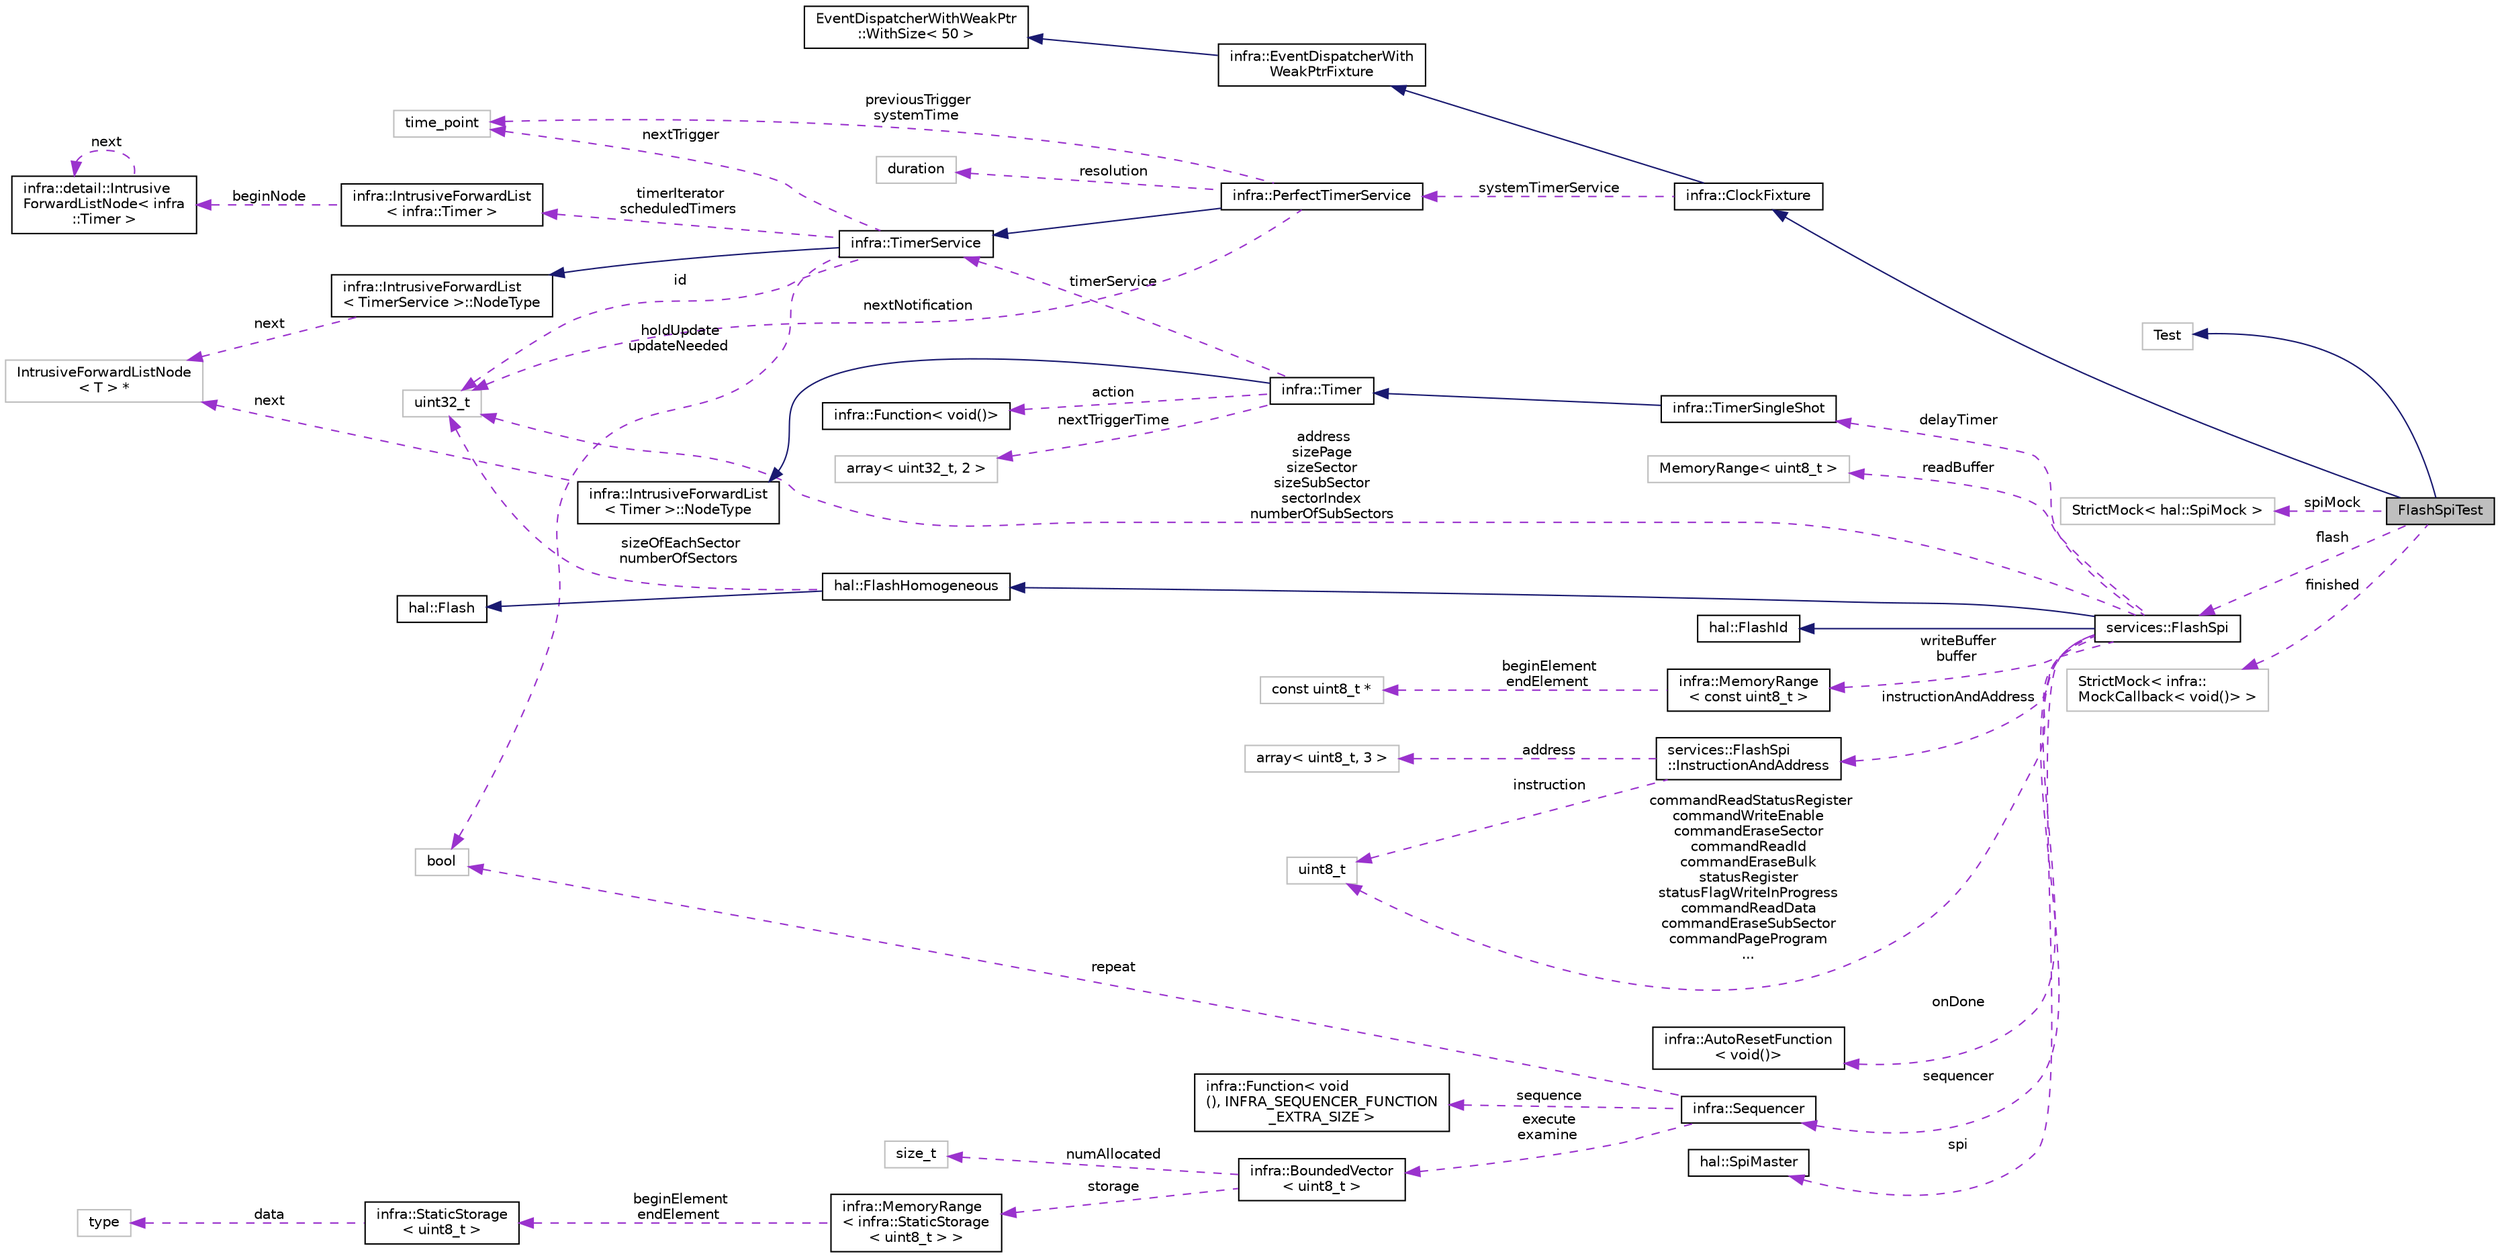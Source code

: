 digraph "FlashSpiTest"
{
 // INTERACTIVE_SVG=YES
  edge [fontname="Helvetica",fontsize="10",labelfontname="Helvetica",labelfontsize="10"];
  node [fontname="Helvetica",fontsize="10",shape=record];
  rankdir="LR";
  Node5 [label="FlashSpiTest",height=0.2,width=0.4,color="black", fillcolor="grey75", style="filled", fontcolor="black"];
  Node6 -> Node5 [dir="back",color="midnightblue",fontsize="10",style="solid",fontname="Helvetica"];
  Node6 [label="Test",height=0.2,width=0.4,color="grey75", fillcolor="white", style="filled"];
  Node7 -> Node5 [dir="back",color="midnightblue",fontsize="10",style="solid",fontname="Helvetica"];
  Node7 [label="infra::ClockFixture",height=0.2,width=0.4,color="black", fillcolor="white", style="filled",URL="$d1/d73/classinfra_1_1_clock_fixture.html"];
  Node8 -> Node7 [dir="back",color="midnightblue",fontsize="10",style="solid",fontname="Helvetica"];
  Node8 [label="infra::EventDispatcherWith\lWeakPtrFixture",height=0.2,width=0.4,color="black", fillcolor="white", style="filled",URL="$d5/d37/classinfra_1_1_event_dispatcher_with_weak_ptr_fixture.html"];
  Node9 -> Node8 [dir="back",color="midnightblue",fontsize="10",style="solid",fontname="Helvetica"];
  Node9 [label="EventDispatcherWithWeakPtr\l::WithSize\< 50 \>",height=0.2,width=0.4,color="black", fillcolor="white", style="filled",URL="$db/da8/classinfra_1_1_event_dispatcher_with_weak_ptr_1_1_with_size.html"];
  Node10 -> Node7 [dir="back",color="darkorchid3",fontsize="10",style="dashed",label=" systemTimerService" ,fontname="Helvetica"];
  Node10 [label="infra::PerfectTimerService",height=0.2,width=0.4,color="black", fillcolor="white", style="filled",URL="$d6/d35/classinfra_1_1_perfect_timer_service.html"];
  Node11 -> Node10 [dir="back",color="midnightblue",fontsize="10",style="solid",fontname="Helvetica"];
  Node11 [label="infra::TimerService",height=0.2,width=0.4,color="black", fillcolor="white", style="filled",URL="$da/def/classinfra_1_1_timer_service.html"];
  Node12 -> Node11 [dir="back",color="midnightblue",fontsize="10",style="solid",fontname="Helvetica"];
  Node12 [label="infra::IntrusiveForwardList\l\< TimerService \>::NodeType",height=0.2,width=0.4,color="black", fillcolor="white", style="filled",URL="$d7/d4a/classinfra_1_1detail_1_1_intrusive_forward_list_node.html"];
  Node13 -> Node12 [dir="back",color="darkorchid3",fontsize="10",style="dashed",label=" next" ,fontname="Helvetica"];
  Node13 [label="IntrusiveForwardListNode\l\< T \> *",height=0.2,width=0.4,color="grey75", fillcolor="white", style="filled"];
  Node14 -> Node11 [dir="back",color="darkorchid3",fontsize="10",style="dashed",label=" nextTrigger" ,fontname="Helvetica"];
  Node14 [label="time_point",height=0.2,width=0.4,color="grey75", fillcolor="white", style="filled"];
  Node15 -> Node11 [dir="back",color="darkorchid3",fontsize="10",style="dashed",label=" timerIterator\nscheduledTimers" ,fontname="Helvetica"];
  Node15 [label="infra::IntrusiveForwardList\l\< infra::Timer \>",height=0.2,width=0.4,color="black", fillcolor="white", style="filled",URL="$d3/d66/classinfra_1_1_intrusive_forward_list.html"];
  Node16 -> Node15 [dir="back",color="darkorchid3",fontsize="10",style="dashed",label=" beginNode" ,fontname="Helvetica"];
  Node16 [label="infra::detail::Intrusive\lForwardListNode\< infra\l::Timer \>",height=0.2,width=0.4,color="black", fillcolor="white", style="filled",URL="$d7/d4a/classinfra_1_1detail_1_1_intrusive_forward_list_node.html"];
  Node16 -> Node16 [dir="back",color="darkorchid3",fontsize="10",style="dashed",label=" next" ,fontname="Helvetica"];
  Node17 -> Node11 [dir="back",color="darkorchid3",fontsize="10",style="dashed",label=" id" ,fontname="Helvetica"];
  Node17 [label="uint32_t",height=0.2,width=0.4,color="grey75", fillcolor="white", style="filled"];
  Node18 -> Node11 [dir="back",color="darkorchid3",fontsize="10",style="dashed",label=" holdUpdate\nupdateNeeded" ,fontname="Helvetica"];
  Node18 [label="bool",height=0.2,width=0.4,color="grey75", fillcolor="white", style="filled"];
  Node19 -> Node10 [dir="back",color="darkorchid3",fontsize="10",style="dashed",label=" resolution" ,fontname="Helvetica"];
  Node19 [label="duration",height=0.2,width=0.4,color="grey75", fillcolor="white", style="filled"];
  Node14 -> Node10 [dir="back",color="darkorchid3",fontsize="10",style="dashed",label=" previousTrigger\nsystemTime" ,fontname="Helvetica"];
  Node17 -> Node10 [dir="back",color="darkorchid3",fontsize="10",style="dashed",label=" nextNotification" ,fontname="Helvetica"];
  Node20 -> Node5 [dir="back",color="darkorchid3",fontsize="10",style="dashed",label=" spiMock" ,fontname="Helvetica"];
  Node20 [label="StrictMock\< hal::SpiMock \>",height=0.2,width=0.4,color="grey75", fillcolor="white", style="filled"];
  Node21 -> Node5 [dir="back",color="darkorchid3",fontsize="10",style="dashed",label=" flash" ,fontname="Helvetica"];
  Node21 [label="services::FlashSpi",height=0.2,width=0.4,color="black", fillcolor="white", style="filled",URL="$df/d28/classservices_1_1_flash_spi.html"];
  Node22 -> Node21 [dir="back",color="midnightblue",fontsize="10",style="solid",fontname="Helvetica"];
  Node22 [label="hal::FlashHomogeneous",height=0.2,width=0.4,color="black", fillcolor="white", style="filled",URL="$d8/d29/classhal_1_1_flash_homogeneous.html"];
  Node23 -> Node22 [dir="back",color="midnightblue",fontsize="10",style="solid",fontname="Helvetica"];
  Node23 [label="hal::Flash",height=0.2,width=0.4,color="black", fillcolor="white", style="filled",URL="$dd/d95/classhal_1_1_flash.html"];
  Node17 -> Node22 [dir="back",color="darkorchid3",fontsize="10",style="dashed",label=" sizeOfEachSector\nnumberOfSectors" ,fontname="Helvetica"];
  Node24 -> Node21 [dir="back",color="midnightblue",fontsize="10",style="solid",fontname="Helvetica"];
  Node24 [label="hal::FlashId",height=0.2,width=0.4,color="black", fillcolor="white", style="filled",URL="$d8/d07/classhal_1_1_flash_id.html"];
  Node25 -> Node21 [dir="back",color="darkorchid3",fontsize="10",style="dashed",label=" writeBuffer\nbuffer" ,fontname="Helvetica"];
  Node25 [label="infra::MemoryRange\l\< const uint8_t \>",height=0.2,width=0.4,color="black", fillcolor="white", style="filled",URL="$d0/d6d/classinfra_1_1_memory_range.html"];
  Node26 -> Node25 [dir="back",color="darkorchid3",fontsize="10",style="dashed",label=" beginElement\nendElement" ,fontname="Helvetica"];
  Node26 [label="const uint8_t *",height=0.2,width=0.4,color="grey75", fillcolor="white", style="filled"];
  Node27 -> Node21 [dir="back",color="darkorchid3",fontsize="10",style="dashed",label=" instructionAndAddress" ,fontname="Helvetica"];
  Node27 [label="services::FlashSpi\l::InstructionAndAddress",height=0.2,width=0.4,color="black", fillcolor="white", style="filled",URL="$dc/db3/structservices_1_1_flash_spi_1_1_instruction_and_address.html"];
  Node28 -> Node27 [dir="back",color="darkorchid3",fontsize="10",style="dashed",label=" instruction" ,fontname="Helvetica"];
  Node28 [label="uint8_t",height=0.2,width=0.4,color="grey75", fillcolor="white", style="filled"];
  Node29 -> Node27 [dir="back",color="darkorchid3",fontsize="10",style="dashed",label=" address" ,fontname="Helvetica"];
  Node29 [label="array\< uint8_t, 3 \>",height=0.2,width=0.4,color="grey75", fillcolor="white", style="filled"];
  Node30 -> Node21 [dir="back",color="darkorchid3",fontsize="10",style="dashed",label=" onDone" ,fontname="Helvetica"];
  Node30 [label="infra::AutoResetFunction\l\< void()\>",height=0.2,width=0.4,color="black", fillcolor="white", style="filled",URL="$d5/d33/classinfra_1_1_auto_reset_function.html"];
  Node31 -> Node21 [dir="back",color="darkorchid3",fontsize="10",style="dashed",label=" sequencer" ,fontname="Helvetica"];
  Node31 [label="infra::Sequencer",height=0.2,width=0.4,color="black", fillcolor="white", style="filled",URL="$d8/dcc/classinfra_1_1_sequencer.html"];
  Node32 -> Node31 [dir="back",color="darkorchid3",fontsize="10",style="dashed",label=" execute\nexamine" ,fontname="Helvetica"];
  Node32 [label="infra::BoundedVector\l\< uint8_t \>",height=0.2,width=0.4,color="black", fillcolor="white", style="filled",URL="$dc/de7/classinfra_1_1_bounded_vector.html"];
  Node33 -> Node32 [dir="back",color="darkorchid3",fontsize="10",style="dashed",label=" storage" ,fontname="Helvetica"];
  Node33 [label="infra::MemoryRange\l\< infra::StaticStorage\l\< uint8_t \> \>",height=0.2,width=0.4,color="black", fillcolor="white", style="filled",URL="$d0/d6d/classinfra_1_1_memory_range.html"];
  Node34 -> Node33 [dir="back",color="darkorchid3",fontsize="10",style="dashed",label=" beginElement\nendElement" ,fontname="Helvetica"];
  Node34 [label="infra::StaticStorage\l\< uint8_t \>",height=0.2,width=0.4,color="black", fillcolor="white", style="filled",URL="$d0/d8c/classinfra_1_1_static_storage.html"];
  Node35 -> Node34 [dir="back",color="darkorchid3",fontsize="10",style="dashed",label=" data" ,fontname="Helvetica"];
  Node35 [label="type",height=0.2,width=0.4,color="grey75", fillcolor="white", style="filled"];
  Node36 -> Node32 [dir="back",color="darkorchid3",fontsize="10",style="dashed",label=" numAllocated" ,fontname="Helvetica"];
  Node36 [label="size_t",height=0.2,width=0.4,color="grey75", fillcolor="white", style="filled"];
  Node37 -> Node31 [dir="back",color="darkorchid3",fontsize="10",style="dashed",label=" sequence" ,fontname="Helvetica"];
  Node37 [label="infra::Function\< void\l(), INFRA_SEQUENCER_FUNCTION\l_EXTRA_SIZE \>",height=0.2,width=0.4,color="black", fillcolor="white", style="filled",URL="$da/d07/classinfra_1_1_function.html"];
  Node18 -> Node31 [dir="back",color="darkorchid3",fontsize="10",style="dashed",label=" repeat" ,fontname="Helvetica"];
  Node38 -> Node21 [dir="back",color="darkorchid3",fontsize="10",style="dashed",label=" spi" ,fontname="Helvetica"];
  Node38 [label="hal::SpiMaster",height=0.2,width=0.4,color="black", fillcolor="white", style="filled",URL="$dd/da3/classhal_1_1_spi_master.html"];
  Node39 -> Node21 [dir="back",color="darkorchid3",fontsize="10",style="dashed",label=" delayTimer" ,fontname="Helvetica"];
  Node39 [label="infra::TimerSingleShot",height=0.2,width=0.4,color="black", fillcolor="white", style="filled",URL="$d8/d87/classinfra_1_1_timer_single_shot.html"];
  Node40 -> Node39 [dir="back",color="midnightblue",fontsize="10",style="solid",fontname="Helvetica"];
  Node40 [label="infra::Timer",height=0.2,width=0.4,color="black", fillcolor="white", style="filled",URL="$d5/da5/classinfra_1_1_timer.html"];
  Node41 -> Node40 [dir="back",color="midnightblue",fontsize="10",style="solid",fontname="Helvetica"];
  Node41 [label="infra::IntrusiveForwardList\l\< Timer \>::NodeType",height=0.2,width=0.4,color="black", fillcolor="white", style="filled",URL="$d7/d4a/classinfra_1_1detail_1_1_intrusive_forward_list_node.html"];
  Node13 -> Node41 [dir="back",color="darkorchid3",fontsize="10",style="dashed",label=" next" ,fontname="Helvetica"];
  Node42 -> Node40 [dir="back",color="darkorchid3",fontsize="10",style="dashed",label=" action" ,fontname="Helvetica"];
  Node42 [label="infra::Function\< void()\>",height=0.2,width=0.4,color="black", fillcolor="white", style="filled",URL="$da/d07/classinfra_1_1_function.html"];
  Node43 -> Node40 [dir="back",color="darkorchid3",fontsize="10",style="dashed",label=" nextTriggerTime" ,fontname="Helvetica"];
  Node43 [label="array\< uint32_t, 2 \>",height=0.2,width=0.4,color="grey75", fillcolor="white", style="filled"];
  Node11 -> Node40 [dir="back",color="darkorchid3",fontsize="10",style="dashed",label=" timerService" ,fontname="Helvetica"];
  Node17 -> Node21 [dir="back",color="darkorchid3",fontsize="10",style="dashed",label=" address\nsizePage\nsizeSector\nsizeSubSector\nsectorIndex\nnumberOfSubSectors" ,fontname="Helvetica"];
  Node28 -> Node21 [dir="back",color="darkorchid3",fontsize="10",style="dashed",label=" commandReadStatusRegister\ncommandWriteEnable\ncommandEraseSector\ncommandReadId\ncommandEraseBulk\nstatusRegister\nstatusFlagWriteInProgress\ncommandReadData\ncommandEraseSubSector\ncommandPageProgram\n..." ,fontname="Helvetica"];
  Node44 -> Node21 [dir="back",color="darkorchid3",fontsize="10",style="dashed",label=" readBuffer" ,fontname="Helvetica"];
  Node44 [label="MemoryRange\< uint8_t \>",height=0.2,width=0.4,color="grey75", fillcolor="white", style="filled"];
  Node45 -> Node5 [dir="back",color="darkorchid3",fontsize="10",style="dashed",label=" finished" ,fontname="Helvetica"];
  Node45 [label="StrictMock\< infra::\lMockCallback\< void()\> \>",height=0.2,width=0.4,color="grey75", fillcolor="white", style="filled"];
}
